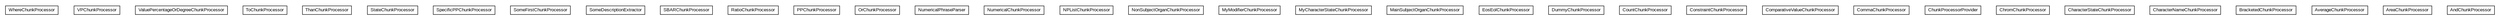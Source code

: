#!/usr/local/bin/dot
#
# Class diagram 
# Generated by UMLGraph version R5_6-24-gf6e263 (http://www.umlgraph.org/)
#

digraph G {
	edge [fontname="arial",fontsize=10,labelfontname="arial",labelfontsize=10];
	node [fontname="arial",fontsize=10,shape=plaintext];
	nodesep=0.25;
	ranksep=0.5;
	// edu.arizona.biosemantics.semanticmarkup.markupelement.description.ling.extract.lib.WhereChunkProcessor
	c13005 [label=<<table title="edu.arizona.biosemantics.semanticmarkup.markupelement.description.ling.extract.lib.WhereChunkProcessor" border="0" cellborder="1" cellspacing="0" cellpadding="2" port="p" href="./WhereChunkProcessor.html">
		<tr><td><table border="0" cellspacing="0" cellpadding="1">
<tr><td align="center" balign="center"> WhereChunkProcessor </td></tr>
		</table></td></tr>
		</table>>, URL="./WhereChunkProcessor.html", fontname="arial", fontcolor="black", fontsize=10.0];
	// edu.arizona.biosemantics.semanticmarkup.markupelement.description.ling.extract.lib.VPChunkProcessor
	c13006 [label=<<table title="edu.arizona.biosemantics.semanticmarkup.markupelement.description.ling.extract.lib.VPChunkProcessor" border="0" cellborder="1" cellspacing="0" cellpadding="2" port="p" href="./VPChunkProcessor.html">
		<tr><td><table border="0" cellspacing="0" cellpadding="1">
<tr><td align="center" balign="center"> VPChunkProcessor </td></tr>
		</table></td></tr>
		</table>>, URL="./VPChunkProcessor.html", fontname="arial", fontcolor="black", fontsize=10.0];
	// edu.arizona.biosemantics.semanticmarkup.markupelement.description.ling.extract.lib.ValuePercentageOrDegreeChunkProcessor
	c13007 [label=<<table title="edu.arizona.biosemantics.semanticmarkup.markupelement.description.ling.extract.lib.ValuePercentageOrDegreeChunkProcessor" border="0" cellborder="1" cellspacing="0" cellpadding="2" port="p" href="./ValuePercentageOrDegreeChunkProcessor.html">
		<tr><td><table border="0" cellspacing="0" cellpadding="1">
<tr><td align="center" balign="center"> ValuePercentageOrDegreeChunkProcessor </td></tr>
		</table></td></tr>
		</table>>, URL="./ValuePercentageOrDegreeChunkProcessor.html", fontname="arial", fontcolor="black", fontsize=10.0];
	// edu.arizona.biosemantics.semanticmarkup.markupelement.description.ling.extract.lib.ToChunkProcessor
	c13008 [label=<<table title="edu.arizona.biosemantics.semanticmarkup.markupelement.description.ling.extract.lib.ToChunkProcessor" border="0" cellborder="1" cellspacing="0" cellpadding="2" port="p" href="./ToChunkProcessor.html">
		<tr><td><table border="0" cellspacing="0" cellpadding="1">
<tr><td align="center" balign="center"> ToChunkProcessor </td></tr>
		</table></td></tr>
		</table>>, URL="./ToChunkProcessor.html", fontname="arial", fontcolor="black", fontsize=10.0];
	// edu.arizona.biosemantics.semanticmarkup.markupelement.description.ling.extract.lib.ThanChunkProcessor
	c13009 [label=<<table title="edu.arizona.biosemantics.semanticmarkup.markupelement.description.ling.extract.lib.ThanChunkProcessor" border="0" cellborder="1" cellspacing="0" cellpadding="2" port="p" href="./ThanChunkProcessor.html">
		<tr><td><table border="0" cellspacing="0" cellpadding="1">
<tr><td align="center" balign="center"> ThanChunkProcessor </td></tr>
		</table></td></tr>
		</table>>, URL="./ThanChunkProcessor.html", fontname="arial", fontcolor="black", fontsize=10.0];
	// edu.arizona.biosemantics.semanticmarkup.markupelement.description.ling.extract.lib.StateChunkProcessor
	c13010 [label=<<table title="edu.arizona.biosemantics.semanticmarkup.markupelement.description.ling.extract.lib.StateChunkProcessor" border="0" cellborder="1" cellspacing="0" cellpadding="2" port="p" href="./StateChunkProcessor.html">
		<tr><td><table border="0" cellspacing="0" cellpadding="1">
<tr><td align="center" balign="center"> StateChunkProcessor </td></tr>
		</table></td></tr>
		</table>>, URL="./StateChunkProcessor.html", fontname="arial", fontcolor="black", fontsize=10.0];
	// edu.arizona.biosemantics.semanticmarkup.markupelement.description.ling.extract.lib.SpecificPPChunkProcessor
	c13011 [label=<<table title="edu.arizona.biosemantics.semanticmarkup.markupelement.description.ling.extract.lib.SpecificPPChunkProcessor" border="0" cellborder="1" cellspacing="0" cellpadding="2" port="p" href="./SpecificPPChunkProcessor.html">
		<tr><td><table border="0" cellspacing="0" cellpadding="1">
<tr><td align="center" balign="center"> SpecificPPChunkProcessor </td></tr>
		</table></td></tr>
		</table>>, URL="./SpecificPPChunkProcessor.html", fontname="arial", fontcolor="black", fontsize=10.0];
	// edu.arizona.biosemantics.semanticmarkup.markupelement.description.ling.extract.lib.SomeFirstChunkProcessor
	c13012 [label=<<table title="edu.arizona.biosemantics.semanticmarkup.markupelement.description.ling.extract.lib.SomeFirstChunkProcessor" border="0" cellborder="1" cellspacing="0" cellpadding="2" port="p" href="./SomeFirstChunkProcessor.html">
		<tr><td><table border="0" cellspacing="0" cellpadding="1">
<tr><td align="center" balign="center"> SomeFirstChunkProcessor </td></tr>
		</table></td></tr>
		</table>>, URL="./SomeFirstChunkProcessor.html", fontname="arial", fontcolor="black", fontsize=10.0];
	// edu.arizona.biosemantics.semanticmarkup.markupelement.description.ling.extract.lib.SomeDescriptionExtractor
	c13013 [label=<<table title="edu.arizona.biosemantics.semanticmarkup.markupelement.description.ling.extract.lib.SomeDescriptionExtractor" border="0" cellborder="1" cellspacing="0" cellpadding="2" port="p" href="./SomeDescriptionExtractor.html">
		<tr><td><table border="0" cellspacing="0" cellpadding="1">
<tr><td align="center" balign="center"> SomeDescriptionExtractor </td></tr>
		</table></td></tr>
		</table>>, URL="./SomeDescriptionExtractor.html", fontname="arial", fontcolor="black", fontsize=10.0];
	// edu.arizona.biosemantics.semanticmarkup.markupelement.description.ling.extract.lib.SBARChunkProcessor
	c13014 [label=<<table title="edu.arizona.biosemantics.semanticmarkup.markupelement.description.ling.extract.lib.SBARChunkProcessor" border="0" cellborder="1" cellspacing="0" cellpadding="2" port="p" href="./SBARChunkProcessor.html">
		<tr><td><table border="0" cellspacing="0" cellpadding="1">
<tr><td align="center" balign="center"> SBARChunkProcessor </td></tr>
		</table></td></tr>
		</table>>, URL="./SBARChunkProcessor.html", fontname="arial", fontcolor="black", fontsize=10.0];
	// edu.arizona.biosemantics.semanticmarkup.markupelement.description.ling.extract.lib.RatioChunkProcessor
	c13015 [label=<<table title="edu.arizona.biosemantics.semanticmarkup.markupelement.description.ling.extract.lib.RatioChunkProcessor" border="0" cellborder="1" cellspacing="0" cellpadding="2" port="p" href="./RatioChunkProcessor.html">
		<tr><td><table border="0" cellspacing="0" cellpadding="1">
<tr><td align="center" balign="center"> RatioChunkProcessor </td></tr>
		</table></td></tr>
		</table>>, URL="./RatioChunkProcessor.html", fontname="arial", fontcolor="black", fontsize=10.0];
	// edu.arizona.biosemantics.semanticmarkup.markupelement.description.ling.extract.lib.PPChunkProcessor
	c13016 [label=<<table title="edu.arizona.biosemantics.semanticmarkup.markupelement.description.ling.extract.lib.PPChunkProcessor" border="0" cellborder="1" cellspacing="0" cellpadding="2" port="p" href="./PPChunkProcessor.html">
		<tr><td><table border="0" cellspacing="0" cellpadding="1">
<tr><td align="center" balign="center"> PPChunkProcessor </td></tr>
		</table></td></tr>
		</table>>, URL="./PPChunkProcessor.html", fontname="arial", fontcolor="black", fontsize=10.0];
	// edu.arizona.biosemantics.semanticmarkup.markupelement.description.ling.extract.lib.OrChunkProcessor
	c13017 [label=<<table title="edu.arizona.biosemantics.semanticmarkup.markupelement.description.ling.extract.lib.OrChunkProcessor" border="0" cellborder="1" cellspacing="0" cellpadding="2" port="p" href="./OrChunkProcessor.html">
		<tr><td><table border="0" cellspacing="0" cellpadding="1">
<tr><td align="center" balign="center"> OrChunkProcessor </td></tr>
		</table></td></tr>
		</table>>, URL="./OrChunkProcessor.html", fontname="arial", fontcolor="black", fontsize=10.0];
	// edu.arizona.biosemantics.semanticmarkup.markupelement.description.ling.extract.lib.NumericalPhraseParser
	c13018 [label=<<table title="edu.arizona.biosemantics.semanticmarkup.markupelement.description.ling.extract.lib.NumericalPhraseParser" border="0" cellborder="1" cellspacing="0" cellpadding="2" port="p" href="./NumericalPhraseParser.html">
		<tr><td><table border="0" cellspacing="0" cellpadding="1">
<tr><td align="center" balign="center"> NumericalPhraseParser </td></tr>
		</table></td></tr>
		</table>>, URL="./NumericalPhraseParser.html", fontname="arial", fontcolor="black", fontsize=10.0];
	// edu.arizona.biosemantics.semanticmarkup.markupelement.description.ling.extract.lib.NumericalChunkProcessor
	c13019 [label=<<table title="edu.arizona.biosemantics.semanticmarkup.markupelement.description.ling.extract.lib.NumericalChunkProcessor" border="0" cellborder="1" cellspacing="0" cellpadding="2" port="p" href="./NumericalChunkProcessor.html">
		<tr><td><table border="0" cellspacing="0" cellpadding="1">
<tr><td align="center" balign="center"> NumericalChunkProcessor </td></tr>
		</table></td></tr>
		</table>>, URL="./NumericalChunkProcessor.html", fontname="arial", fontcolor="black", fontsize=10.0];
	// edu.arizona.biosemantics.semanticmarkup.markupelement.description.ling.extract.lib.NPListChunkProcessor
	c13020 [label=<<table title="edu.arizona.biosemantics.semanticmarkup.markupelement.description.ling.extract.lib.NPListChunkProcessor" border="0" cellborder="1" cellspacing="0" cellpadding="2" port="p" href="./NPListChunkProcessor.html">
		<tr><td><table border="0" cellspacing="0" cellpadding="1">
<tr><td align="center" balign="center"> NPListChunkProcessor </td></tr>
		</table></td></tr>
		</table>>, URL="./NPListChunkProcessor.html", fontname="arial", fontcolor="black", fontsize=10.0];
	// edu.arizona.biosemantics.semanticmarkup.markupelement.description.ling.extract.lib.NonSubjectOrganChunkProcessor
	c13021 [label=<<table title="edu.arizona.biosemantics.semanticmarkup.markupelement.description.ling.extract.lib.NonSubjectOrganChunkProcessor" border="0" cellborder="1" cellspacing="0" cellpadding="2" port="p" href="./NonSubjectOrganChunkProcessor.html">
		<tr><td><table border="0" cellspacing="0" cellpadding="1">
<tr><td align="center" balign="center"> NonSubjectOrganChunkProcessor </td></tr>
		</table></td></tr>
		</table>>, URL="./NonSubjectOrganChunkProcessor.html", fontname="arial", fontcolor="black", fontsize=10.0];
	// edu.arizona.biosemantics.semanticmarkup.markupelement.description.ling.extract.lib.MyModifierChunkProcessor
	c13022 [label=<<table title="edu.arizona.biosemantics.semanticmarkup.markupelement.description.ling.extract.lib.MyModifierChunkProcessor" border="0" cellborder="1" cellspacing="0" cellpadding="2" port="p" href="./MyModifierChunkProcessor.html">
		<tr><td><table border="0" cellspacing="0" cellpadding="1">
<tr><td align="center" balign="center"> MyModifierChunkProcessor </td></tr>
		</table></td></tr>
		</table>>, URL="./MyModifierChunkProcessor.html", fontname="arial", fontcolor="black", fontsize=10.0];
	// edu.arizona.biosemantics.semanticmarkup.markupelement.description.ling.extract.lib.MyCharacterStateChunkProcessor
	c13023 [label=<<table title="edu.arizona.biosemantics.semanticmarkup.markupelement.description.ling.extract.lib.MyCharacterStateChunkProcessor" border="0" cellborder="1" cellspacing="0" cellpadding="2" port="p" href="./MyCharacterStateChunkProcessor.html">
		<tr><td><table border="0" cellspacing="0" cellpadding="1">
<tr><td align="center" balign="center"> MyCharacterStateChunkProcessor </td></tr>
		</table></td></tr>
		</table>>, URL="./MyCharacterStateChunkProcessor.html", fontname="arial", fontcolor="black", fontsize=10.0];
	// edu.arizona.biosemantics.semanticmarkup.markupelement.description.ling.extract.lib.MainSubjectOrganChunkProcessor
	c13024 [label=<<table title="edu.arizona.biosemantics.semanticmarkup.markupelement.description.ling.extract.lib.MainSubjectOrganChunkProcessor" border="0" cellborder="1" cellspacing="0" cellpadding="2" port="p" href="./MainSubjectOrganChunkProcessor.html">
		<tr><td><table border="0" cellspacing="0" cellpadding="1">
<tr><td align="center" balign="center"> MainSubjectOrganChunkProcessor </td></tr>
		</table></td></tr>
		</table>>, URL="./MainSubjectOrganChunkProcessor.html", fontname="arial", fontcolor="black", fontsize=10.0];
	// edu.arizona.biosemantics.semanticmarkup.markupelement.description.ling.extract.lib.EosEolChunkProcessor
	c13025 [label=<<table title="edu.arizona.biosemantics.semanticmarkup.markupelement.description.ling.extract.lib.EosEolChunkProcessor" border="0" cellborder="1" cellspacing="0" cellpadding="2" port="p" href="./EosEolChunkProcessor.html">
		<tr><td><table border="0" cellspacing="0" cellpadding="1">
<tr><td align="center" balign="center"> EosEolChunkProcessor </td></tr>
		</table></td></tr>
		</table>>, URL="./EosEolChunkProcessor.html", fontname="arial", fontcolor="black", fontsize=10.0];
	// edu.arizona.biosemantics.semanticmarkup.markupelement.description.ling.extract.lib.DummyChunkProcessor
	c13026 [label=<<table title="edu.arizona.biosemantics.semanticmarkup.markupelement.description.ling.extract.lib.DummyChunkProcessor" border="0" cellborder="1" cellspacing="0" cellpadding="2" port="p" href="./DummyChunkProcessor.html">
		<tr><td><table border="0" cellspacing="0" cellpadding="1">
<tr><td align="center" balign="center"> DummyChunkProcessor </td></tr>
		</table></td></tr>
		</table>>, URL="./DummyChunkProcessor.html", fontname="arial", fontcolor="black", fontsize=10.0];
	// edu.arizona.biosemantics.semanticmarkup.markupelement.description.ling.extract.lib.CountChunkProcessor
	c13027 [label=<<table title="edu.arizona.biosemantics.semanticmarkup.markupelement.description.ling.extract.lib.CountChunkProcessor" border="0" cellborder="1" cellspacing="0" cellpadding="2" port="p" href="./CountChunkProcessor.html">
		<tr><td><table border="0" cellspacing="0" cellpadding="1">
<tr><td align="center" balign="center"> CountChunkProcessor </td></tr>
		</table></td></tr>
		</table>>, URL="./CountChunkProcessor.html", fontname="arial", fontcolor="black", fontsize=10.0];
	// edu.arizona.biosemantics.semanticmarkup.markupelement.description.ling.extract.lib.ConstraintChunkProcessor
	c13028 [label=<<table title="edu.arizona.biosemantics.semanticmarkup.markupelement.description.ling.extract.lib.ConstraintChunkProcessor" border="0" cellborder="1" cellspacing="0" cellpadding="2" port="p" href="./ConstraintChunkProcessor.html">
		<tr><td><table border="0" cellspacing="0" cellpadding="1">
<tr><td align="center" balign="center"> ConstraintChunkProcessor </td></tr>
		</table></td></tr>
		</table>>, URL="./ConstraintChunkProcessor.html", fontname="arial", fontcolor="black", fontsize=10.0];
	// edu.arizona.biosemantics.semanticmarkup.markupelement.description.ling.extract.lib.ComparativeValueChunkProcessor
	c13029 [label=<<table title="edu.arizona.biosemantics.semanticmarkup.markupelement.description.ling.extract.lib.ComparativeValueChunkProcessor" border="0" cellborder="1" cellspacing="0" cellpadding="2" port="p" href="./ComparativeValueChunkProcessor.html">
		<tr><td><table border="0" cellspacing="0" cellpadding="1">
<tr><td align="center" balign="center"> ComparativeValueChunkProcessor </td></tr>
		</table></td></tr>
		</table>>, URL="./ComparativeValueChunkProcessor.html", fontname="arial", fontcolor="black", fontsize=10.0];
	// edu.arizona.biosemantics.semanticmarkup.markupelement.description.ling.extract.lib.CommaChunkProcessor
	c13030 [label=<<table title="edu.arizona.biosemantics.semanticmarkup.markupelement.description.ling.extract.lib.CommaChunkProcessor" border="0" cellborder="1" cellspacing="0" cellpadding="2" port="p" href="./CommaChunkProcessor.html">
		<tr><td><table border="0" cellspacing="0" cellpadding="1">
<tr><td align="center" balign="center"> CommaChunkProcessor </td></tr>
		</table></td></tr>
		</table>>, URL="./CommaChunkProcessor.html", fontname="arial", fontcolor="black", fontsize=10.0];
	// edu.arizona.biosemantics.semanticmarkup.markupelement.description.ling.extract.lib.ChunkProcessorProvider
	c13031 [label=<<table title="edu.arizona.biosemantics.semanticmarkup.markupelement.description.ling.extract.lib.ChunkProcessorProvider" border="0" cellborder="1" cellspacing="0" cellpadding="2" port="p" href="./ChunkProcessorProvider.html">
		<tr><td><table border="0" cellspacing="0" cellpadding="1">
<tr><td align="center" balign="center"> ChunkProcessorProvider </td></tr>
		</table></td></tr>
		</table>>, URL="./ChunkProcessorProvider.html", fontname="arial", fontcolor="black", fontsize=10.0];
	// edu.arizona.biosemantics.semanticmarkup.markupelement.description.ling.extract.lib.ChromChunkProcessor
	c13032 [label=<<table title="edu.arizona.biosemantics.semanticmarkup.markupelement.description.ling.extract.lib.ChromChunkProcessor" border="0" cellborder="1" cellspacing="0" cellpadding="2" port="p" href="./ChromChunkProcessor.html">
		<tr><td><table border="0" cellspacing="0" cellpadding="1">
<tr><td align="center" balign="center"> ChromChunkProcessor </td></tr>
		</table></td></tr>
		</table>>, URL="./ChromChunkProcessor.html", fontname="arial", fontcolor="black", fontsize=10.0];
	// edu.arizona.biosemantics.semanticmarkup.markupelement.description.ling.extract.lib.CharacterStateChunkProcessor
	c13033 [label=<<table title="edu.arizona.biosemantics.semanticmarkup.markupelement.description.ling.extract.lib.CharacterStateChunkProcessor" border="0" cellborder="1" cellspacing="0" cellpadding="2" port="p" href="./CharacterStateChunkProcessor.html">
		<tr><td><table border="0" cellspacing="0" cellpadding="1">
<tr><td align="center" balign="center"> CharacterStateChunkProcessor </td></tr>
		</table></td></tr>
		</table>>, URL="./CharacterStateChunkProcessor.html", fontname="arial", fontcolor="black", fontsize=10.0];
	// edu.arizona.biosemantics.semanticmarkup.markupelement.description.ling.extract.lib.CharacterNameChunkProcessor
	c13034 [label=<<table title="edu.arizona.biosemantics.semanticmarkup.markupelement.description.ling.extract.lib.CharacterNameChunkProcessor" border="0" cellborder="1" cellspacing="0" cellpadding="2" port="p" href="./CharacterNameChunkProcessor.html">
		<tr><td><table border="0" cellspacing="0" cellpadding="1">
<tr><td align="center" balign="center"> CharacterNameChunkProcessor </td></tr>
		</table></td></tr>
		</table>>, URL="./CharacterNameChunkProcessor.html", fontname="arial", fontcolor="black", fontsize=10.0];
	// edu.arizona.biosemantics.semanticmarkup.markupelement.description.ling.extract.lib.BracketedChunkProcessor
	c13035 [label=<<table title="edu.arizona.biosemantics.semanticmarkup.markupelement.description.ling.extract.lib.BracketedChunkProcessor" border="0" cellborder="1" cellspacing="0" cellpadding="2" port="p" href="./BracketedChunkProcessor.html">
		<tr><td><table border="0" cellspacing="0" cellpadding="1">
<tr><td align="center" balign="center"> BracketedChunkProcessor </td></tr>
		</table></td></tr>
		</table>>, URL="./BracketedChunkProcessor.html", fontname="arial", fontcolor="black", fontsize=10.0];
	// edu.arizona.biosemantics.semanticmarkup.markupelement.description.ling.extract.lib.AverageChunkProcessor
	c13036 [label=<<table title="edu.arizona.biosemantics.semanticmarkup.markupelement.description.ling.extract.lib.AverageChunkProcessor" border="0" cellborder="1" cellspacing="0" cellpadding="2" port="p" href="./AverageChunkProcessor.html">
		<tr><td><table border="0" cellspacing="0" cellpadding="1">
<tr><td align="center" balign="center"> AverageChunkProcessor </td></tr>
		</table></td></tr>
		</table>>, URL="./AverageChunkProcessor.html", fontname="arial", fontcolor="black", fontsize=10.0];
	// edu.arizona.biosemantics.semanticmarkup.markupelement.description.ling.extract.lib.AreaChunkProcessor
	c13037 [label=<<table title="edu.arizona.biosemantics.semanticmarkup.markupelement.description.ling.extract.lib.AreaChunkProcessor" border="0" cellborder="1" cellspacing="0" cellpadding="2" port="p" href="./AreaChunkProcessor.html">
		<tr><td><table border="0" cellspacing="0" cellpadding="1">
<tr><td align="center" balign="center"> AreaChunkProcessor </td></tr>
		</table></td></tr>
		</table>>, URL="./AreaChunkProcessor.html", fontname="arial", fontcolor="black", fontsize=10.0];
	// edu.arizona.biosemantics.semanticmarkup.markupelement.description.ling.extract.lib.AndChunkProcessor
	c13038 [label=<<table title="edu.arizona.biosemantics.semanticmarkup.markupelement.description.ling.extract.lib.AndChunkProcessor" border="0" cellborder="1" cellspacing="0" cellpadding="2" port="p" href="./AndChunkProcessor.html">
		<tr><td><table border="0" cellspacing="0" cellpadding="1">
<tr><td align="center" balign="center"> AndChunkProcessor </td></tr>
		</table></td></tr>
		</table>>, URL="./AndChunkProcessor.html", fontname="arial", fontcolor="black", fontsize=10.0];
}

